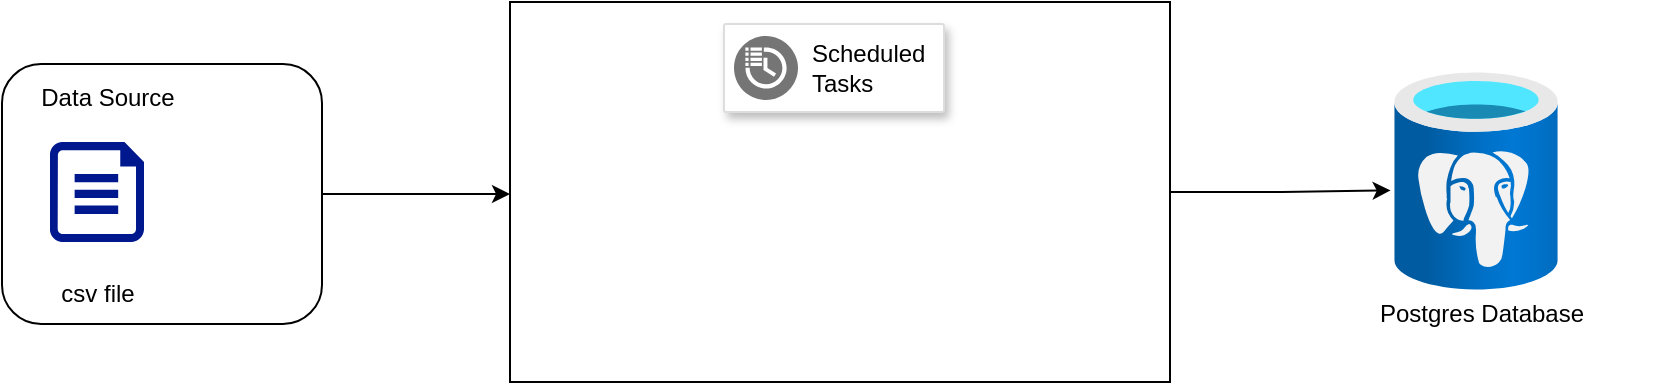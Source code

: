 <mxfile version="25.0.2">
  <diagram name="Page-1" id="qQH99uX_PA_wdh3DgZFV">
    <mxGraphModel dx="839" dy="519" grid="1" gridSize="10" guides="1" tooltips="1" connect="1" arrows="1" fold="1" page="1" pageScale="1" pageWidth="850" pageHeight="1100" math="0" shadow="0">
      <root>
        <mxCell id="0" />
        <mxCell id="1" parent="0" />
        <mxCell id="lkyugf2C9GAOia4G17tV-16" value="" style="edgeStyle=orthogonalEdgeStyle;rounded=0;orthogonalLoop=1;jettySize=auto;html=1;" edge="1" parent="1" source="lkyugf2C9GAOia4G17tV-1">
          <mxGeometry relative="1" as="geometry">
            <mxPoint x="420" y="445" as="targetPoint" />
          </mxGeometry>
        </mxCell>
        <mxCell id="lkyugf2C9GAOia4G17tV-1" value="" style="rounded=1;whiteSpace=wrap;html=1;" vertex="1" parent="1">
          <mxGeometry x="166" y="380" width="160" height="130" as="geometry" />
        </mxCell>
        <mxCell id="lkyugf2C9GAOia4G17tV-2" value="" style="sketch=0;aspect=fixed;pointerEvents=1;shadow=0;dashed=0;html=1;strokeColor=none;labelPosition=center;verticalLabelPosition=bottom;verticalAlign=top;align=center;fillColor=#00188D;shape=mxgraph.azure.file" vertex="1" parent="1">
          <mxGeometry x="190" y="419" width="47" height="50" as="geometry" />
        </mxCell>
        <mxCell id="lkyugf2C9GAOia4G17tV-3" value="Data Source" style="text;html=1;align=center;verticalAlign=middle;whiteSpace=wrap;rounded=0;" vertex="1" parent="1">
          <mxGeometry x="174" y="382" width="90" height="30" as="geometry" />
        </mxCell>
        <mxCell id="lkyugf2C9GAOia4G17tV-4" value="csv file" style="text;html=1;align=center;verticalAlign=middle;whiteSpace=wrap;rounded=0;" vertex="1" parent="1">
          <mxGeometry x="183.5" y="480" width="60" height="30" as="geometry" />
        </mxCell>
        <mxCell id="lkyugf2C9GAOia4G17tV-5" value="" style="rounded=0;whiteSpace=wrap;html=1;" vertex="1" parent="1">
          <mxGeometry x="420" y="349" width="330" height="190" as="geometry" />
        </mxCell>
        <mxCell id="lkyugf2C9GAOia4G17tV-6" value="" style="image;aspect=fixed;html=1;points=[];align=center;fontSize=12;image=img/lib/azure2/databases/Azure_Database_PostgreSQL_Server.svg;" vertex="1" parent="1">
          <mxGeometry x="862.13" y="384" width="81.75" height="109" as="geometry" />
        </mxCell>
        <mxCell id="lkyugf2C9GAOia4G17tV-7" value="Postgres Database" style="text;html=1;align=center;verticalAlign=middle;whiteSpace=wrap;rounded=0;" vertex="1" parent="1">
          <mxGeometry x="821" y="490" width="170" height="30" as="geometry" />
        </mxCell>
        <mxCell id="lkyugf2C9GAOia4G17tV-8" value="" style="strokeColor=#dddddd;shadow=1;strokeWidth=1;rounded=1;absoluteArcSize=1;arcSize=2;" vertex="1" parent="1">
          <mxGeometry x="527" y="360" width="110" height="44" as="geometry" />
        </mxCell>
        <mxCell id="lkyugf2C9GAOia4G17tV-9" value="Scheduled&#xa;Tasks" style="sketch=0;dashed=0;connectable=0;html=1;fillColor=#757575;strokeColor=none;shape=mxgraph.gcp2.scheduled_tasks;part=1;labelPosition=right;verticalLabelPosition=middle;align=left;verticalAlign=middle;spacingLeft=5;fontSize=12;" vertex="1" parent="lkyugf2C9GAOia4G17tV-8">
          <mxGeometry y="0.5" width="32" height="32" relative="1" as="geometry">
            <mxPoint x="5" y="-16" as="offset" />
          </mxGeometry>
        </mxCell>
        <mxCell id="lkyugf2C9GAOia4G17tV-11" value="" style="shape=image;verticalLabelPosition=bottom;labelBackgroundColor=default;verticalAlign=top;aspect=fixed;imageAspect=0;image=https://miro.medium.com/v2/resize:fit:800/1*MwZZjt-IlJU0TFaZxfBz1Q.jpeg;clipPath=inset(13.31% 8.33% 28.11% 11.33%);" vertex="1" parent="1">
          <mxGeometry x="480" y="430" width="219.09" height="90" as="geometry" />
        </mxCell>
        <mxCell id="lkyugf2C9GAOia4G17tV-13" style="edgeStyle=orthogonalEdgeStyle;rounded=0;orthogonalLoop=1;jettySize=auto;html=1;exitX=1;exitY=0.5;exitDx=0;exitDy=0;entryX=-0.022;entryY=0.543;entryDx=0;entryDy=0;entryPerimeter=0;" edge="1" parent="1" source="lkyugf2C9GAOia4G17tV-5" target="lkyugf2C9GAOia4G17tV-6">
          <mxGeometry relative="1" as="geometry" />
        </mxCell>
      </root>
    </mxGraphModel>
  </diagram>
</mxfile>
